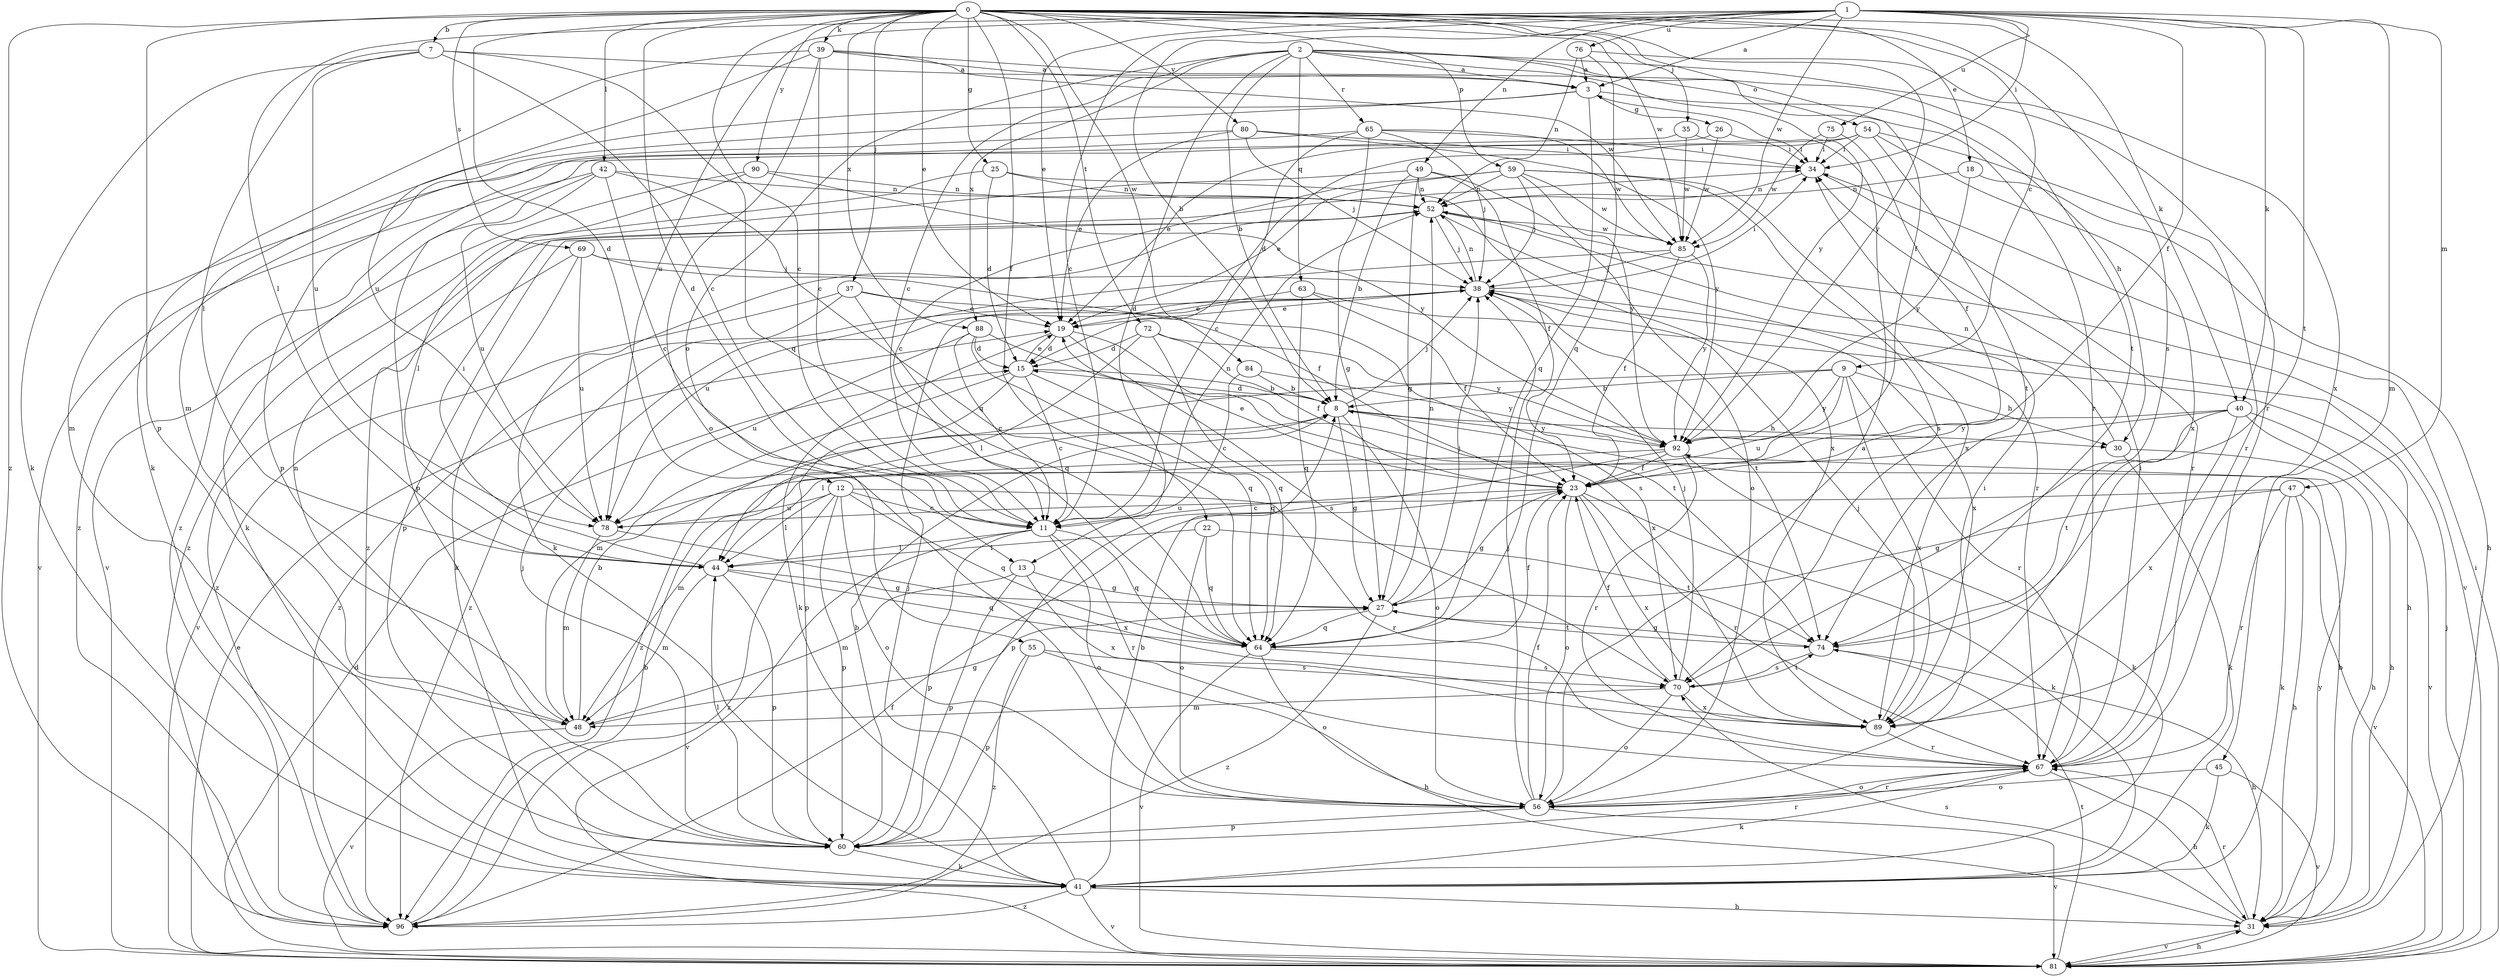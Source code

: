 strict digraph  {
0;
1;
2;
3;
7;
8;
9;
11;
12;
13;
15;
18;
19;
22;
23;
25;
26;
27;
30;
31;
34;
35;
37;
38;
39;
40;
41;
42;
44;
45;
47;
48;
49;
52;
54;
55;
56;
59;
60;
63;
64;
65;
67;
69;
70;
72;
74;
75;
76;
78;
80;
81;
84;
85;
88;
89;
90;
92;
96;
0 -> 7  [label=b];
0 -> 9  [label=c];
0 -> 11  [label=c];
0 -> 12  [label=d];
0 -> 13  [label=d];
0 -> 18  [label=e];
0 -> 19  [label=e];
0 -> 22  [label=f];
0 -> 23  [label=f];
0 -> 25  [label=g];
0 -> 35  [label=j];
0 -> 37  [label=j];
0 -> 39  [label=k];
0 -> 40  [label=k];
0 -> 42  [label=l];
0 -> 59  [label=p];
0 -> 60  [label=p];
0 -> 69  [label=s];
0 -> 70  [label=s];
0 -> 72  [label=t];
0 -> 80  [label=v];
0 -> 84  [label=w];
0 -> 85  [label=w];
0 -> 88  [label=x];
0 -> 90  [label=y];
0 -> 92  [label=y];
0 -> 96  [label=z];
1 -> 3  [label=a];
1 -> 8  [label=b];
1 -> 11  [label=c];
1 -> 19  [label=e];
1 -> 23  [label=f];
1 -> 34  [label=i];
1 -> 40  [label=k];
1 -> 44  [label=l];
1 -> 45  [label=m];
1 -> 47  [label=m];
1 -> 49  [label=n];
1 -> 74  [label=t];
1 -> 75  [label=u];
1 -> 76  [label=u];
1 -> 78  [label=u];
1 -> 85  [label=w];
2 -> 3  [label=a];
2 -> 8  [label=b];
2 -> 11  [label=c];
2 -> 13  [label=d];
2 -> 54  [label=o];
2 -> 55  [label=o];
2 -> 63  [label=q];
2 -> 65  [label=r];
2 -> 67  [label=r];
2 -> 74  [label=t];
2 -> 88  [label=x];
2 -> 92  [label=y];
3 -> 26  [label=g];
3 -> 30  [label=h];
3 -> 48  [label=m];
3 -> 60  [label=p];
3 -> 64  [label=q];
7 -> 3  [label=a];
7 -> 11  [label=c];
7 -> 41  [label=k];
7 -> 44  [label=l];
7 -> 64  [label=q];
7 -> 78  [label=u];
8 -> 15  [label=d];
8 -> 27  [label=g];
8 -> 30  [label=h];
8 -> 38  [label=j];
8 -> 56  [label=o];
8 -> 92  [label=y];
9 -> 8  [label=b];
9 -> 30  [label=h];
9 -> 67  [label=r];
9 -> 78  [label=u];
9 -> 89  [label=x];
9 -> 92  [label=y];
9 -> 96  [label=z];
11 -> 44  [label=l];
11 -> 52  [label=n];
11 -> 56  [label=o];
11 -> 60  [label=p];
11 -> 64  [label=q];
11 -> 67  [label=r];
11 -> 81  [label=v];
12 -> 11  [label=c];
12 -> 44  [label=l];
12 -> 56  [label=o];
12 -> 60  [label=p];
12 -> 64  [label=q];
12 -> 67  [label=r];
12 -> 78  [label=u];
12 -> 96  [label=z];
13 -> 27  [label=g];
13 -> 48  [label=m];
13 -> 60  [label=p];
13 -> 89  [label=x];
15 -> 8  [label=b];
15 -> 11  [label=c];
15 -> 19  [label=e];
15 -> 48  [label=m];
15 -> 60  [label=p];
15 -> 64  [label=q];
18 -> 31  [label=h];
18 -> 52  [label=n];
18 -> 92  [label=y];
19 -> 15  [label=d];
19 -> 41  [label=k];
19 -> 70  [label=s];
19 -> 74  [label=t];
22 -> 44  [label=l];
22 -> 56  [label=o];
22 -> 64  [label=q];
22 -> 74  [label=t];
23 -> 11  [label=c];
23 -> 19  [label=e];
23 -> 27  [label=g];
23 -> 41  [label=k];
23 -> 56  [label=o];
23 -> 67  [label=r];
23 -> 89  [label=x];
25 -> 15  [label=d];
25 -> 52  [label=n];
25 -> 89  [label=x];
25 -> 96  [label=z];
26 -> 34  [label=i];
26 -> 60  [label=p];
26 -> 85  [label=w];
27 -> 38  [label=j];
27 -> 52  [label=n];
27 -> 64  [label=q];
27 -> 74  [label=t];
27 -> 96  [label=z];
30 -> 31  [label=h];
30 -> 41  [label=k];
30 -> 52  [label=n];
31 -> 8  [label=b];
31 -> 67  [label=r];
31 -> 70  [label=s];
31 -> 81  [label=v];
31 -> 92  [label=y];
34 -> 52  [label=n];
34 -> 67  [label=r];
35 -> 34  [label=i];
35 -> 48  [label=m];
35 -> 85  [label=w];
37 -> 19  [label=e];
37 -> 64  [label=q];
37 -> 70  [label=s];
37 -> 81  [label=v];
37 -> 96  [label=z];
38 -> 19  [label=e];
38 -> 34  [label=i];
38 -> 52  [label=n];
38 -> 74  [label=t];
38 -> 89  [label=x];
38 -> 96  [label=z];
39 -> 3  [label=a];
39 -> 11  [label=c];
39 -> 41  [label=k];
39 -> 56  [label=o];
39 -> 67  [label=r];
39 -> 78  [label=u];
39 -> 85  [label=w];
40 -> 31  [label=h];
40 -> 44  [label=l];
40 -> 74  [label=t];
40 -> 81  [label=v];
40 -> 89  [label=x];
40 -> 92  [label=y];
41 -> 8  [label=b];
41 -> 31  [label=h];
41 -> 38  [label=j];
41 -> 81  [label=v];
41 -> 96  [label=z];
42 -> 11  [label=c];
42 -> 41  [label=k];
42 -> 52  [label=n];
42 -> 64  [label=q];
42 -> 78  [label=u];
42 -> 81  [label=v];
44 -> 27  [label=g];
44 -> 34  [label=i];
44 -> 48  [label=m];
44 -> 60  [label=p];
44 -> 64  [label=q];
45 -> 41  [label=k];
45 -> 56  [label=o];
45 -> 81  [label=v];
47 -> 27  [label=g];
47 -> 31  [label=h];
47 -> 41  [label=k];
47 -> 67  [label=r];
47 -> 78  [label=u];
47 -> 81  [label=v];
48 -> 8  [label=b];
48 -> 27  [label=g];
48 -> 52  [label=n];
48 -> 81  [label=v];
49 -> 8  [label=b];
49 -> 23  [label=f];
49 -> 27  [label=g];
49 -> 52  [label=n];
49 -> 56  [label=o];
49 -> 96  [label=z];
52 -> 38  [label=j];
52 -> 41  [label=k];
52 -> 60  [label=p];
52 -> 67  [label=r];
52 -> 81  [label=v];
52 -> 85  [label=w];
54 -> 15  [label=d];
54 -> 19  [label=e];
54 -> 34  [label=i];
54 -> 67  [label=r];
54 -> 74  [label=t];
54 -> 89  [label=x];
55 -> 31  [label=h];
55 -> 60  [label=p];
55 -> 70  [label=s];
55 -> 96  [label=z];
56 -> 3  [label=a];
56 -> 23  [label=f];
56 -> 34  [label=i];
56 -> 38  [label=j];
56 -> 60  [label=p];
56 -> 67  [label=r];
56 -> 81  [label=v];
59 -> 11  [label=c];
59 -> 19  [label=e];
59 -> 38  [label=j];
59 -> 52  [label=n];
59 -> 70  [label=s];
59 -> 85  [label=w];
59 -> 89  [label=x];
59 -> 92  [label=y];
60 -> 8  [label=b];
60 -> 38  [label=j];
60 -> 41  [label=k];
60 -> 44  [label=l];
60 -> 67  [label=r];
63 -> 19  [label=e];
63 -> 23  [label=f];
63 -> 31  [label=h];
63 -> 64  [label=q];
64 -> 23  [label=f];
64 -> 56  [label=o];
64 -> 70  [label=s];
64 -> 81  [label=v];
65 -> 11  [label=c];
65 -> 27  [label=g];
65 -> 34  [label=i];
65 -> 38  [label=j];
65 -> 85  [label=w];
65 -> 96  [label=z];
67 -> 31  [label=h];
67 -> 34  [label=i];
67 -> 41  [label=k];
67 -> 56  [label=o];
69 -> 23  [label=f];
69 -> 38  [label=j];
69 -> 41  [label=k];
69 -> 78  [label=u];
69 -> 96  [label=z];
70 -> 23  [label=f];
70 -> 38  [label=j];
70 -> 48  [label=m];
70 -> 56  [label=o];
70 -> 74  [label=t];
70 -> 89  [label=x];
72 -> 15  [label=d];
72 -> 23  [label=f];
72 -> 44  [label=l];
72 -> 64  [label=q];
72 -> 92  [label=y];
74 -> 27  [label=g];
74 -> 31  [label=h];
74 -> 70  [label=s];
75 -> 23  [label=f];
75 -> 34  [label=i];
75 -> 85  [label=w];
76 -> 3  [label=a];
76 -> 52  [label=n];
76 -> 64  [label=q];
76 -> 89  [label=x];
78 -> 48  [label=m];
78 -> 89  [label=x];
80 -> 19  [label=e];
80 -> 34  [label=i];
80 -> 38  [label=j];
80 -> 92  [label=y];
80 -> 96  [label=z];
81 -> 15  [label=d];
81 -> 19  [label=e];
81 -> 31  [label=h];
81 -> 34  [label=i];
81 -> 38  [label=j];
81 -> 74  [label=t];
84 -> 8  [label=b];
84 -> 11  [label=c];
84 -> 92  [label=y];
85 -> 23  [label=f];
85 -> 38  [label=j];
85 -> 78  [label=u];
85 -> 92  [label=y];
88 -> 11  [label=c];
88 -> 15  [label=d];
88 -> 64  [label=q];
88 -> 78  [label=u];
88 -> 89  [label=x];
89 -> 38  [label=j];
89 -> 67  [label=r];
90 -> 44  [label=l];
90 -> 52  [label=n];
90 -> 81  [label=v];
90 -> 92  [label=y];
92 -> 23  [label=f];
92 -> 41  [label=k];
92 -> 48  [label=m];
92 -> 60  [label=p];
92 -> 67  [label=r];
96 -> 8  [label=b];
96 -> 23  [label=f];
}
